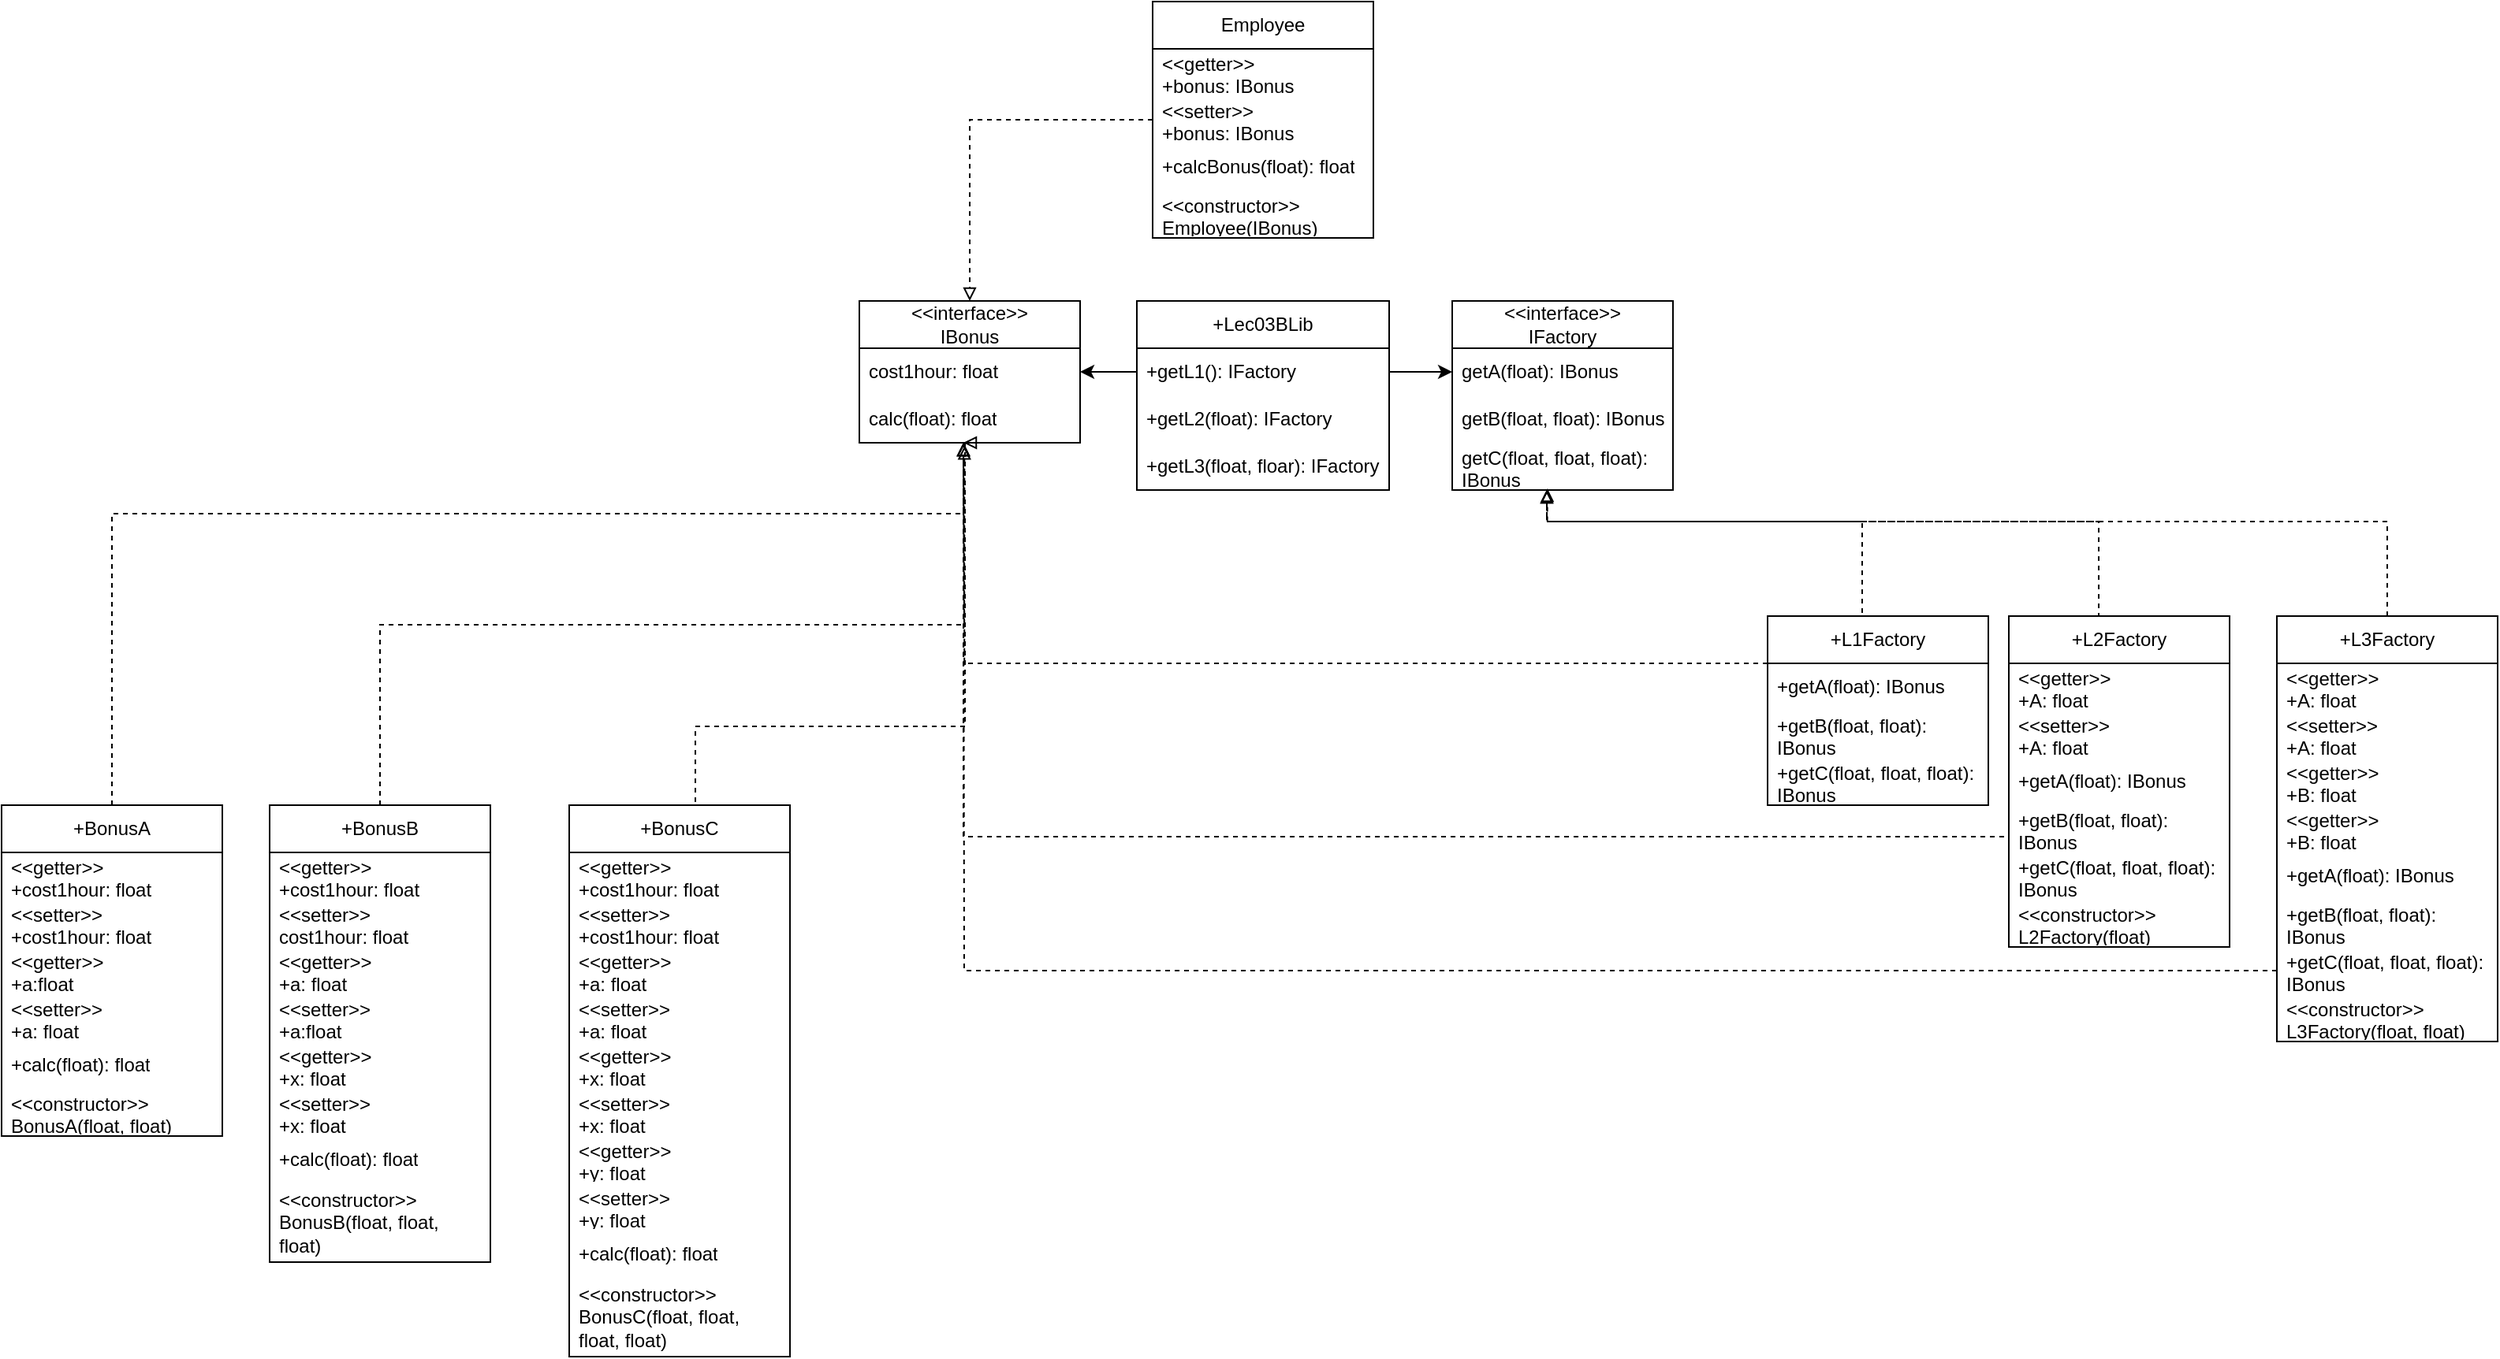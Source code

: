 <mxfile version="24.0.4" type="device">
  <diagram name="Страница — 1" id="-oSeMhTCia-Ojk3NSs4r">
    <mxGraphModel dx="2338" dy="982" grid="1" gridSize="10" guides="1" tooltips="1" connect="1" arrows="1" fold="1" page="1" pageScale="1" pageWidth="827" pageHeight="1169" math="0" shadow="0">
      <root>
        <mxCell id="0" />
        <mxCell id="1" parent="0" />
        <mxCell id="J9kihPEdFHZ93R9M1KcA-1" value="+Lec03BLib" style="swimlane;fontStyle=0;childLayout=stackLayout;horizontal=1;startSize=30;horizontalStack=0;resizeParent=1;resizeParentMax=0;resizeLast=0;collapsible=1;marginBottom=0;whiteSpace=wrap;html=1;" parent="1" vertex="1">
          <mxGeometry x="590" y="220" width="160" height="120" as="geometry" />
        </mxCell>
        <mxCell id="J9kihPEdFHZ93R9M1KcA-2" value="+getL1(): IFactory&amp;nbsp;" style="text;strokeColor=none;fillColor=none;align=left;verticalAlign=middle;spacingLeft=4;spacingRight=4;overflow=hidden;points=[[0,0.5],[1,0.5]];portConstraint=eastwest;rotatable=0;whiteSpace=wrap;html=1;" parent="J9kihPEdFHZ93R9M1KcA-1" vertex="1">
          <mxGeometry y="30" width="160" height="30" as="geometry" />
        </mxCell>
        <mxCell id="J9kihPEdFHZ93R9M1KcA-3" value="+getL2(float): IFactory" style="text;strokeColor=none;fillColor=none;align=left;verticalAlign=middle;spacingLeft=4;spacingRight=4;overflow=hidden;points=[[0,0.5],[1,0.5]];portConstraint=eastwest;rotatable=0;whiteSpace=wrap;html=1;" parent="J9kihPEdFHZ93R9M1KcA-1" vertex="1">
          <mxGeometry y="60" width="160" height="30" as="geometry" />
        </mxCell>
        <mxCell id="J9kihPEdFHZ93R9M1KcA-4" value="+getL3(float, floar): IFactory" style="text;strokeColor=none;fillColor=none;align=left;verticalAlign=middle;spacingLeft=4;spacingRight=4;overflow=hidden;points=[[0,0.5],[1,0.5]];portConstraint=eastwest;rotatable=0;whiteSpace=wrap;html=1;" parent="J9kihPEdFHZ93R9M1KcA-1" vertex="1">
          <mxGeometry y="90" width="160" height="30" as="geometry" />
        </mxCell>
        <mxCell id="J9kihPEdFHZ93R9M1KcA-5" value="+L1Factory" style="swimlane;fontStyle=0;childLayout=stackLayout;horizontal=1;startSize=30;horizontalStack=0;resizeParent=1;resizeParentMax=0;resizeLast=0;collapsible=1;marginBottom=0;whiteSpace=wrap;html=1;" parent="1" vertex="1">
          <mxGeometry x="990" y="420" width="140" height="120" as="geometry" />
        </mxCell>
        <mxCell id="J9kihPEdFHZ93R9M1KcA-6" value="+getA(float): IBonus&amp;nbsp;" style="text;strokeColor=none;fillColor=none;align=left;verticalAlign=middle;spacingLeft=4;spacingRight=4;overflow=hidden;points=[[0,0.5],[1,0.5]];portConstraint=eastwest;rotatable=0;whiteSpace=wrap;html=1;" parent="J9kihPEdFHZ93R9M1KcA-5" vertex="1">
          <mxGeometry y="30" width="140" height="30" as="geometry" />
        </mxCell>
        <mxCell id="J9kihPEdFHZ93R9M1KcA-7" value="+getB(float, float): IBonus" style="text;strokeColor=none;fillColor=none;align=left;verticalAlign=middle;spacingLeft=4;spacingRight=4;overflow=hidden;points=[[0,0.5],[1,0.5]];portConstraint=eastwest;rotatable=0;whiteSpace=wrap;html=1;" parent="J9kihPEdFHZ93R9M1KcA-5" vertex="1">
          <mxGeometry y="60" width="140" height="30" as="geometry" />
        </mxCell>
        <mxCell id="J9kihPEdFHZ93R9M1KcA-8" value="+getC(float, float, float): IBonus" style="text;strokeColor=none;fillColor=none;align=left;verticalAlign=middle;spacingLeft=4;spacingRight=4;overflow=hidden;points=[[0,0.5],[1,0.5]];portConstraint=eastwest;rotatable=0;whiteSpace=wrap;html=1;" parent="J9kihPEdFHZ93R9M1KcA-5" vertex="1">
          <mxGeometry y="90" width="140" height="30" as="geometry" />
        </mxCell>
        <mxCell id="vjHTlfv4QYHzRZHoKTjB-27" style="edgeStyle=orthogonalEdgeStyle;rounded=0;orthogonalLoop=1;jettySize=auto;html=1;exitX=0.5;exitY=0;exitDx=0;exitDy=0;endArrow=block;endFill=0;dashed=1;" parent="1" source="J9kihPEdFHZ93R9M1KcA-9" edge="1">
          <mxGeometry relative="1" as="geometry">
            <mxPoint x="850" y="340" as="targetPoint" />
            <Array as="points">
              <mxPoint x="1200" y="420" />
              <mxPoint x="1200" y="360" />
              <mxPoint x="850" y="360" />
            </Array>
          </mxGeometry>
        </mxCell>
        <mxCell id="J9kihPEdFHZ93R9M1KcA-9" value="+L2&lt;span style=&quot;background-color: initial;&quot;&gt;Factory&lt;/span&gt;" style="swimlane;fontStyle=0;childLayout=stackLayout;horizontal=1;startSize=30;horizontalStack=0;resizeParent=1;resizeParentMax=0;resizeLast=0;collapsible=1;marginBottom=0;whiteSpace=wrap;html=1;" parent="1" vertex="1">
          <mxGeometry x="1143" y="420" width="140" height="210" as="geometry" />
        </mxCell>
        <mxCell id="J9kihPEdFHZ93R9M1KcA-15" value="&lt;div&gt;&amp;lt;&amp;lt;getter&amp;gt;&amp;gt;&lt;/div&gt;+A: float" style="text;strokeColor=none;fillColor=none;align=left;verticalAlign=middle;spacingLeft=4;spacingRight=4;overflow=hidden;points=[[0,0.5],[1,0.5]];portConstraint=eastwest;rotatable=0;whiteSpace=wrap;html=1;" parent="J9kihPEdFHZ93R9M1KcA-9" vertex="1">
          <mxGeometry y="30" width="140" height="30" as="geometry" />
        </mxCell>
        <mxCell id="J9kihPEdFHZ93R9M1KcA-13" value="&lt;div&gt;&amp;lt;&amp;lt;setter&amp;gt;&amp;gt;&lt;/div&gt;+A: float" style="text;strokeColor=none;fillColor=none;align=left;verticalAlign=middle;spacingLeft=4;spacingRight=4;overflow=hidden;points=[[0,0.5],[1,0.5]];portConstraint=eastwest;rotatable=0;whiteSpace=wrap;html=1;" parent="J9kihPEdFHZ93R9M1KcA-9" vertex="1">
          <mxGeometry y="60" width="140" height="30" as="geometry" />
        </mxCell>
        <mxCell id="J9kihPEdFHZ93R9M1KcA-10" value="+getA(float): IBonus&amp;nbsp;" style="text;strokeColor=none;fillColor=none;align=left;verticalAlign=middle;spacingLeft=4;spacingRight=4;overflow=hidden;points=[[0,0.5],[1,0.5]];portConstraint=eastwest;rotatable=0;whiteSpace=wrap;html=1;" parent="J9kihPEdFHZ93R9M1KcA-9" vertex="1">
          <mxGeometry y="90" width="140" height="30" as="geometry" />
        </mxCell>
        <mxCell id="J9kihPEdFHZ93R9M1KcA-11" value="+getB(float, float): IBonus" style="text;strokeColor=none;fillColor=none;align=left;verticalAlign=middle;spacingLeft=4;spacingRight=4;overflow=hidden;points=[[0,0.5],[1,0.5]];portConstraint=eastwest;rotatable=0;whiteSpace=wrap;html=1;" parent="J9kihPEdFHZ93R9M1KcA-9" vertex="1">
          <mxGeometry y="120" width="140" height="30" as="geometry" />
        </mxCell>
        <mxCell id="2yJqFmKLZ82Omg7k09fb-30" style="edgeStyle=orthogonalEdgeStyle;rounded=0;orthogonalLoop=1;jettySize=auto;html=1;dashed=1;endArrow=block;endFill=0;" edge="1" parent="J9kihPEdFHZ93R9M1KcA-9">
          <mxGeometry relative="1" as="geometry">
            <mxPoint x="-663" y="-110" as="targetPoint" />
            <mxPoint x="-3" y="140" as="sourcePoint" />
            <Array as="points">
              <mxPoint x="-663" y="140" />
            </Array>
          </mxGeometry>
        </mxCell>
        <mxCell id="J9kihPEdFHZ93R9M1KcA-12" value="+getC(float, float, float): IBonus" style="text;strokeColor=none;fillColor=none;align=left;verticalAlign=middle;spacingLeft=4;spacingRight=4;overflow=hidden;points=[[0,0.5],[1,0.5]];portConstraint=eastwest;rotatable=0;whiteSpace=wrap;html=1;" parent="J9kihPEdFHZ93R9M1KcA-9" vertex="1">
          <mxGeometry y="150" width="140" height="30" as="geometry" />
        </mxCell>
        <mxCell id="J9kihPEdFHZ93R9M1KcA-14" value="&lt;div&gt;&amp;lt;&amp;lt;constructor&amp;gt;&amp;gt;&lt;/div&gt;L2Factory(float)" style="text;strokeColor=none;fillColor=none;align=left;verticalAlign=middle;spacingLeft=4;spacingRight=4;overflow=hidden;points=[[0,0.5],[1,0.5]];portConstraint=eastwest;rotatable=0;whiteSpace=wrap;html=1;" parent="J9kihPEdFHZ93R9M1KcA-9" vertex="1">
          <mxGeometry y="180" width="140" height="30" as="geometry" />
        </mxCell>
        <mxCell id="vjHTlfv4QYHzRZHoKTjB-28" style="edgeStyle=orthogonalEdgeStyle;rounded=0;orthogonalLoop=1;jettySize=auto;html=1;exitX=0.5;exitY=0;exitDx=0;exitDy=0;dashed=1;endArrow=block;endFill=0;" parent="1" source="J9kihPEdFHZ93R9M1KcA-16" edge="1">
          <mxGeometry relative="1" as="geometry">
            <mxPoint x="850" y="340" as="targetPoint" />
            <Array as="points">
              <mxPoint x="1383" y="360" />
              <mxPoint x="850" y="360" />
            </Array>
          </mxGeometry>
        </mxCell>
        <mxCell id="J9kihPEdFHZ93R9M1KcA-16" value="+L3&lt;span style=&quot;background-color: initial;&quot;&gt;Factory&lt;/span&gt;" style="swimlane;fontStyle=0;childLayout=stackLayout;horizontal=1;startSize=30;horizontalStack=0;resizeParent=1;resizeParentMax=0;resizeLast=0;collapsible=1;marginBottom=0;whiteSpace=wrap;html=1;" parent="1" vertex="1">
          <mxGeometry x="1313" y="420" width="140" height="270" as="geometry" />
        </mxCell>
        <mxCell id="J9kihPEdFHZ93R9M1KcA-17" value="&lt;div&gt;&amp;lt;&amp;lt;getter&amp;gt;&amp;gt;&lt;/div&gt;+A: float" style="text;strokeColor=none;fillColor=none;align=left;verticalAlign=middle;spacingLeft=4;spacingRight=4;overflow=hidden;points=[[0,0.5],[1,0.5]];portConstraint=eastwest;rotatable=0;whiteSpace=wrap;html=1;" parent="J9kihPEdFHZ93R9M1KcA-16" vertex="1">
          <mxGeometry y="30" width="140" height="30" as="geometry" />
        </mxCell>
        <mxCell id="J9kihPEdFHZ93R9M1KcA-18" value="&lt;div&gt;&amp;lt;&amp;lt;setter&amp;gt;&amp;gt;&lt;/div&gt;+A: float" style="text;strokeColor=none;fillColor=none;align=left;verticalAlign=middle;spacingLeft=4;spacingRight=4;overflow=hidden;points=[[0,0.5],[1,0.5]];portConstraint=eastwest;rotatable=0;whiteSpace=wrap;html=1;" parent="J9kihPEdFHZ93R9M1KcA-16" vertex="1">
          <mxGeometry y="60" width="140" height="30" as="geometry" />
        </mxCell>
        <mxCell id="J9kihPEdFHZ93R9M1KcA-23" value="&lt;div&gt;&amp;lt;&amp;lt;getter&amp;gt;&amp;gt;&lt;/div&gt;+B: float" style="text;strokeColor=none;fillColor=none;align=left;verticalAlign=middle;spacingLeft=4;spacingRight=4;overflow=hidden;points=[[0,0.5],[1,0.5]];portConstraint=eastwest;rotatable=0;whiteSpace=wrap;html=1;" parent="J9kihPEdFHZ93R9M1KcA-16" vertex="1">
          <mxGeometry y="90" width="140" height="30" as="geometry" />
        </mxCell>
        <mxCell id="J9kihPEdFHZ93R9M1KcA-24" value="&lt;div&gt;&amp;lt;&amp;lt;getter&amp;gt;&amp;gt;&lt;/div&gt;+B: float" style="text;strokeColor=none;fillColor=none;align=left;verticalAlign=middle;spacingLeft=4;spacingRight=4;overflow=hidden;points=[[0,0.5],[1,0.5]];portConstraint=eastwest;rotatable=0;whiteSpace=wrap;html=1;" parent="J9kihPEdFHZ93R9M1KcA-16" vertex="1">
          <mxGeometry y="120" width="140" height="30" as="geometry" />
        </mxCell>
        <mxCell id="J9kihPEdFHZ93R9M1KcA-19" value="+getA(float): IBonus&amp;nbsp;" style="text;strokeColor=none;fillColor=none;align=left;verticalAlign=middle;spacingLeft=4;spacingRight=4;overflow=hidden;points=[[0,0.5],[1,0.5]];portConstraint=eastwest;rotatable=0;whiteSpace=wrap;html=1;" parent="J9kihPEdFHZ93R9M1KcA-16" vertex="1">
          <mxGeometry y="150" width="140" height="30" as="geometry" />
        </mxCell>
        <mxCell id="J9kihPEdFHZ93R9M1KcA-20" value="+getB(float, float): IBonus" style="text;strokeColor=none;fillColor=none;align=left;verticalAlign=middle;spacingLeft=4;spacingRight=4;overflow=hidden;points=[[0,0.5],[1,0.5]];portConstraint=eastwest;rotatable=0;whiteSpace=wrap;html=1;" parent="J9kihPEdFHZ93R9M1KcA-16" vertex="1">
          <mxGeometry y="180" width="140" height="30" as="geometry" />
        </mxCell>
        <mxCell id="2yJqFmKLZ82Omg7k09fb-31" style="edgeStyle=orthogonalEdgeStyle;rounded=0;orthogonalLoop=1;jettySize=auto;html=1;exitX=0;exitY=0.5;exitDx=0;exitDy=0;dashed=1;endArrow=block;endFill=0;" edge="1" parent="J9kihPEdFHZ93R9M1KcA-16" source="J9kihPEdFHZ93R9M1KcA-21">
          <mxGeometry relative="1" as="geometry">
            <mxPoint x="-833" y="-110" as="targetPoint" />
          </mxGeometry>
        </mxCell>
        <mxCell id="J9kihPEdFHZ93R9M1KcA-21" value="+getC(float, float, float): IBonus" style="text;strokeColor=none;fillColor=none;align=left;verticalAlign=middle;spacingLeft=4;spacingRight=4;overflow=hidden;points=[[0,0.5],[1,0.5]];portConstraint=eastwest;rotatable=0;whiteSpace=wrap;html=1;" parent="J9kihPEdFHZ93R9M1KcA-16" vertex="1">
          <mxGeometry y="210" width="140" height="30" as="geometry" />
        </mxCell>
        <mxCell id="J9kihPEdFHZ93R9M1KcA-22" value="&lt;div&gt;&amp;lt;&amp;lt;constructor&amp;gt;&amp;gt;&lt;/div&gt;L3Factory(float, float)" style="text;strokeColor=none;fillColor=none;align=left;verticalAlign=middle;spacingLeft=4;spacingRight=4;overflow=hidden;points=[[0,0.5],[1,0.5]];portConstraint=eastwest;rotatable=0;whiteSpace=wrap;html=1;" parent="J9kihPEdFHZ93R9M1KcA-16" vertex="1">
          <mxGeometry y="240" width="140" height="30" as="geometry" />
        </mxCell>
        <mxCell id="J9kihPEdFHZ93R9M1KcA-27" value="+BonusA" style="swimlane;fontStyle=0;childLayout=stackLayout;horizontal=1;startSize=30;horizontalStack=0;resizeParent=1;resizeParentMax=0;resizeLast=0;collapsible=1;marginBottom=0;whiteSpace=wrap;html=1;" parent="1" vertex="1">
          <mxGeometry x="-130" y="540" width="140" height="210" as="geometry" />
        </mxCell>
        <mxCell id="J9kihPEdFHZ93R9M1KcA-28" value="&amp;lt;&amp;lt;getter&amp;gt;&amp;gt;&amp;nbsp;&lt;div&gt;+cost1hour: float&lt;/div&gt;" style="text;strokeColor=none;fillColor=none;align=left;verticalAlign=middle;spacingLeft=4;spacingRight=4;overflow=hidden;points=[[0,0.5],[1,0.5]];portConstraint=eastwest;rotatable=0;whiteSpace=wrap;html=1;" parent="J9kihPEdFHZ93R9M1KcA-27" vertex="1">
          <mxGeometry y="30" width="140" height="30" as="geometry" />
        </mxCell>
        <mxCell id="J9kihPEdFHZ93R9M1KcA-31" value="&amp;lt;&amp;lt;setter&amp;gt;&amp;gt;&amp;nbsp;&lt;div&gt;+cost1hour: float&lt;/div&gt;" style="text;strokeColor=none;fillColor=none;align=left;verticalAlign=middle;spacingLeft=4;spacingRight=4;overflow=hidden;points=[[0,0.5],[1,0.5]];portConstraint=eastwest;rotatable=0;whiteSpace=wrap;html=1;" parent="J9kihPEdFHZ93R9M1KcA-27" vertex="1">
          <mxGeometry y="60" width="140" height="30" as="geometry" />
        </mxCell>
        <mxCell id="J9kihPEdFHZ93R9M1KcA-32" value="&amp;lt;&amp;lt;getter&amp;gt;&amp;gt;&amp;nbsp;&lt;div&gt;+a:float&lt;/div&gt;" style="text;strokeColor=none;fillColor=none;align=left;verticalAlign=middle;spacingLeft=4;spacingRight=4;overflow=hidden;points=[[0,0.5],[1,0.5]];portConstraint=eastwest;rotatable=0;whiteSpace=wrap;html=1;" parent="J9kihPEdFHZ93R9M1KcA-27" vertex="1">
          <mxGeometry y="90" width="140" height="30" as="geometry" />
        </mxCell>
        <mxCell id="J9kihPEdFHZ93R9M1KcA-33" value="&amp;lt;&amp;lt;setter&amp;gt;&amp;gt;&lt;div&gt;&lt;span style=&quot;background-color: initial;&quot;&gt;+a: float&lt;/span&gt;&lt;/div&gt;" style="text;strokeColor=none;fillColor=none;align=left;verticalAlign=middle;spacingLeft=4;spacingRight=4;overflow=hidden;points=[[0,0.5],[1,0.5]];portConstraint=eastwest;rotatable=0;whiteSpace=wrap;html=1;" parent="J9kihPEdFHZ93R9M1KcA-27" vertex="1">
          <mxGeometry y="120" width="140" height="30" as="geometry" />
        </mxCell>
        <mxCell id="J9kihPEdFHZ93R9M1KcA-29" value="+calc(float): float" style="text;strokeColor=none;fillColor=none;align=left;verticalAlign=middle;spacingLeft=4;spacingRight=4;overflow=hidden;points=[[0,0.5],[1,0.5]];portConstraint=eastwest;rotatable=0;whiteSpace=wrap;html=1;" parent="J9kihPEdFHZ93R9M1KcA-27" vertex="1">
          <mxGeometry y="150" width="140" height="30" as="geometry" />
        </mxCell>
        <mxCell id="J9kihPEdFHZ93R9M1KcA-30" value="&amp;lt;&amp;lt;constructor&amp;gt;&amp;gt;&amp;nbsp;&lt;div&gt;BonusA(float, float)&lt;/div&gt;" style="text;strokeColor=none;fillColor=none;align=left;verticalAlign=middle;spacingLeft=4;spacingRight=4;overflow=hidden;points=[[0,0.5],[1,0.5]];portConstraint=eastwest;rotatable=0;whiteSpace=wrap;html=1;" parent="J9kihPEdFHZ93R9M1KcA-27" vertex="1">
          <mxGeometry y="180" width="140" height="30" as="geometry" />
        </mxCell>
        <mxCell id="vjHTlfv4QYHzRZHoKTjB-35" style="edgeStyle=orthogonalEdgeStyle;rounded=0;orthogonalLoop=1;jettySize=auto;html=1;exitX=0.5;exitY=0;exitDx=0;exitDy=0;dashed=1;endArrow=block;endFill=0;" parent="1" source="3-VHo_Ouf-uklW-Cq7Ck-1" edge="1">
          <mxGeometry relative="1" as="geometry">
            <mxPoint x="480" y="310.0" as="targetPoint" />
          </mxGeometry>
        </mxCell>
        <mxCell id="3-VHo_Ouf-uklW-Cq7Ck-1" value="+BonusB" style="swimlane;fontStyle=0;childLayout=stackLayout;horizontal=1;startSize=30;horizontalStack=0;resizeParent=1;resizeParentMax=0;resizeLast=0;collapsible=1;marginBottom=0;whiteSpace=wrap;html=1;" parent="1" vertex="1">
          <mxGeometry x="40" y="540" width="140" height="290" as="geometry" />
        </mxCell>
        <mxCell id="3-VHo_Ouf-uklW-Cq7Ck-2" value="&amp;lt;&amp;lt;getter&amp;gt;&amp;gt;&amp;nbsp;&lt;div&gt;+cost1hour: float&lt;/div&gt;" style="text;strokeColor=none;fillColor=none;align=left;verticalAlign=middle;spacingLeft=4;spacingRight=4;overflow=hidden;points=[[0,0.5],[1,0.5]];portConstraint=eastwest;rotatable=0;whiteSpace=wrap;html=1;" parent="3-VHo_Ouf-uklW-Cq7Ck-1" vertex="1">
          <mxGeometry y="30" width="140" height="30" as="geometry" />
        </mxCell>
        <mxCell id="3-VHo_Ouf-uklW-Cq7Ck-3" value="&amp;lt;&amp;lt;setter&amp;gt;&amp;gt;&amp;nbsp;&lt;div&gt;cost1hour: float&lt;/div&gt;" style="text;strokeColor=none;fillColor=none;align=left;verticalAlign=middle;spacingLeft=4;spacingRight=4;overflow=hidden;points=[[0,0.5],[1,0.5]];portConstraint=eastwest;rotatable=0;whiteSpace=wrap;html=1;" parent="3-VHo_Ouf-uklW-Cq7Ck-1" vertex="1">
          <mxGeometry y="60" width="140" height="30" as="geometry" />
        </mxCell>
        <mxCell id="3-VHo_Ouf-uklW-Cq7Ck-4" value="&amp;lt;&amp;lt;getter&amp;gt;&amp;gt;&amp;nbsp;&lt;div&gt;+a: float&lt;/div&gt;" style="text;strokeColor=none;fillColor=none;align=left;verticalAlign=middle;spacingLeft=4;spacingRight=4;overflow=hidden;points=[[0,0.5],[1,0.5]];portConstraint=eastwest;rotatable=0;whiteSpace=wrap;html=1;" parent="3-VHo_Ouf-uklW-Cq7Ck-1" vertex="1">
          <mxGeometry y="90" width="140" height="30" as="geometry" />
        </mxCell>
        <mxCell id="3-VHo_Ouf-uklW-Cq7Ck-5" value="&amp;lt;&amp;lt;setter&amp;gt;&amp;gt;&amp;nbsp;&lt;div&gt;+a:float&lt;/div&gt;" style="text;strokeColor=none;fillColor=none;align=left;verticalAlign=middle;spacingLeft=4;spacingRight=4;overflow=hidden;points=[[0,0.5],[1,0.5]];portConstraint=eastwest;rotatable=0;whiteSpace=wrap;html=1;" parent="3-VHo_Ouf-uklW-Cq7Ck-1" vertex="1">
          <mxGeometry y="120" width="140" height="30" as="geometry" />
        </mxCell>
        <mxCell id="3-VHo_Ouf-uklW-Cq7Ck-8" value="&amp;lt;&amp;lt;getter&amp;gt;&amp;gt;&amp;nbsp;&lt;div&gt;+x: float&lt;/div&gt;" style="text;strokeColor=none;fillColor=none;align=left;verticalAlign=middle;spacingLeft=4;spacingRight=4;overflow=hidden;points=[[0,0.5],[1,0.5]];portConstraint=eastwest;rotatable=0;whiteSpace=wrap;html=1;" parent="3-VHo_Ouf-uklW-Cq7Ck-1" vertex="1">
          <mxGeometry y="150" width="140" height="30" as="geometry" />
        </mxCell>
        <mxCell id="3-VHo_Ouf-uklW-Cq7Ck-9" value="&amp;lt;&amp;lt;setter&amp;gt;&amp;gt;&amp;nbsp;&lt;div&gt;+x: float&lt;/div&gt;" style="text;strokeColor=none;fillColor=none;align=left;verticalAlign=middle;spacingLeft=4;spacingRight=4;overflow=hidden;points=[[0,0.5],[1,0.5]];portConstraint=eastwest;rotatable=0;whiteSpace=wrap;html=1;" parent="3-VHo_Ouf-uklW-Cq7Ck-1" vertex="1">
          <mxGeometry y="180" width="140" height="30" as="geometry" />
        </mxCell>
        <mxCell id="3-VHo_Ouf-uklW-Cq7Ck-6" value="+calc(float): float" style="text;strokeColor=none;fillColor=none;align=left;verticalAlign=middle;spacingLeft=4;spacingRight=4;overflow=hidden;points=[[0,0.5],[1,0.5]];portConstraint=eastwest;rotatable=0;whiteSpace=wrap;html=1;" parent="3-VHo_Ouf-uklW-Cq7Ck-1" vertex="1">
          <mxGeometry y="210" width="140" height="30" as="geometry" />
        </mxCell>
        <mxCell id="3-VHo_Ouf-uklW-Cq7Ck-7" value="&amp;lt;&amp;lt;constructor&amp;gt;&amp;gt;&amp;nbsp;&lt;div&gt;BonusB(float, float, float)&lt;/div&gt;" style="text;strokeColor=none;fillColor=none;align=left;verticalAlign=middle;spacingLeft=4;spacingRight=4;overflow=hidden;points=[[0,0.5],[1,0.5]];portConstraint=eastwest;rotatable=0;whiteSpace=wrap;html=1;" parent="3-VHo_Ouf-uklW-Cq7Ck-1" vertex="1">
          <mxGeometry y="240" width="140" height="50" as="geometry" />
        </mxCell>
        <mxCell id="vjHTlfv4QYHzRZHoKTjB-36" style="edgeStyle=orthogonalEdgeStyle;rounded=0;orthogonalLoop=1;jettySize=auto;html=1;exitX=0.5;exitY=0;exitDx=0;exitDy=0;dashed=1;endArrow=block;endFill=0;" parent="1" source="3-VHo_Ouf-uklW-Cq7Ck-10" edge="1">
          <mxGeometry relative="1" as="geometry">
            <mxPoint x="480" y="310.0" as="targetPoint" />
            <Array as="points">
              <mxPoint x="310" y="540" />
              <mxPoint x="310" y="490" />
              <mxPoint x="481" y="490" />
              <mxPoint x="481" y="310" />
            </Array>
          </mxGeometry>
        </mxCell>
        <mxCell id="3-VHo_Ouf-uklW-Cq7Ck-10" value="+BonusC" style="swimlane;fontStyle=0;childLayout=stackLayout;horizontal=1;startSize=30;horizontalStack=0;resizeParent=1;resizeParentMax=0;resizeLast=0;collapsible=1;marginBottom=0;whiteSpace=wrap;html=1;" parent="1" vertex="1">
          <mxGeometry x="230" y="540" width="140" height="350" as="geometry" />
        </mxCell>
        <mxCell id="3-VHo_Ouf-uklW-Cq7Ck-11" value="&amp;lt;&amp;lt;getter&amp;gt;&amp;gt;&amp;nbsp;&lt;div&gt;+cost1hour: float&lt;/div&gt;" style="text;strokeColor=none;fillColor=none;align=left;verticalAlign=middle;spacingLeft=4;spacingRight=4;overflow=hidden;points=[[0,0.5],[1,0.5]];portConstraint=eastwest;rotatable=0;whiteSpace=wrap;html=1;" parent="3-VHo_Ouf-uklW-Cq7Ck-10" vertex="1">
          <mxGeometry y="30" width="140" height="30" as="geometry" />
        </mxCell>
        <mxCell id="3-VHo_Ouf-uklW-Cq7Ck-12" value="&amp;lt;&amp;lt;setter&amp;gt;&amp;gt;&amp;nbsp;&lt;div&gt;+cost1hour: float&lt;/div&gt;" style="text;strokeColor=none;fillColor=none;align=left;verticalAlign=middle;spacingLeft=4;spacingRight=4;overflow=hidden;points=[[0,0.5],[1,0.5]];portConstraint=eastwest;rotatable=0;whiteSpace=wrap;html=1;" parent="3-VHo_Ouf-uklW-Cq7Ck-10" vertex="1">
          <mxGeometry y="60" width="140" height="30" as="geometry" />
        </mxCell>
        <mxCell id="3-VHo_Ouf-uklW-Cq7Ck-13" value="&amp;lt;&amp;lt;getter&amp;gt;&amp;gt;&amp;nbsp;&lt;div&gt;+a: float&lt;/div&gt;" style="text;strokeColor=none;fillColor=none;align=left;verticalAlign=middle;spacingLeft=4;spacingRight=4;overflow=hidden;points=[[0,0.5],[1,0.5]];portConstraint=eastwest;rotatable=0;whiteSpace=wrap;html=1;" parent="3-VHo_Ouf-uklW-Cq7Ck-10" vertex="1">
          <mxGeometry y="90" width="140" height="30" as="geometry" />
        </mxCell>
        <mxCell id="3-VHo_Ouf-uklW-Cq7Ck-14" value="&amp;lt;&amp;lt;setter&amp;gt;&amp;gt;&amp;nbsp;&lt;div&gt;+a: float&lt;/div&gt;" style="text;strokeColor=none;fillColor=none;align=left;verticalAlign=middle;spacingLeft=4;spacingRight=4;overflow=hidden;points=[[0,0.5],[1,0.5]];portConstraint=eastwest;rotatable=0;whiteSpace=wrap;html=1;" parent="3-VHo_Ouf-uklW-Cq7Ck-10" vertex="1">
          <mxGeometry y="120" width="140" height="30" as="geometry" />
        </mxCell>
        <mxCell id="3-VHo_Ouf-uklW-Cq7Ck-15" value="&amp;lt;&amp;lt;getter&amp;gt;&amp;gt;&amp;nbsp;&lt;div&gt;+x: float&lt;/div&gt;" style="text;strokeColor=none;fillColor=none;align=left;verticalAlign=middle;spacingLeft=4;spacingRight=4;overflow=hidden;points=[[0,0.5],[1,0.5]];portConstraint=eastwest;rotatable=0;whiteSpace=wrap;html=1;" parent="3-VHo_Ouf-uklW-Cq7Ck-10" vertex="1">
          <mxGeometry y="150" width="140" height="30" as="geometry" />
        </mxCell>
        <mxCell id="3-VHo_Ouf-uklW-Cq7Ck-16" value="&amp;lt;&amp;lt;setter&amp;gt;&amp;gt;&amp;nbsp;&lt;div&gt;+x: float&lt;/div&gt;" style="text;strokeColor=none;fillColor=none;align=left;verticalAlign=middle;spacingLeft=4;spacingRight=4;overflow=hidden;points=[[0,0.5],[1,0.5]];portConstraint=eastwest;rotatable=0;whiteSpace=wrap;html=1;" parent="3-VHo_Ouf-uklW-Cq7Ck-10" vertex="1">
          <mxGeometry y="180" width="140" height="30" as="geometry" />
        </mxCell>
        <mxCell id="3-VHo_Ouf-uklW-Cq7Ck-19" value="&amp;lt;&amp;lt;getter&amp;gt;&amp;gt;&amp;nbsp;&lt;div&gt;+y: float&lt;/div&gt;" style="text;strokeColor=none;fillColor=none;align=left;verticalAlign=middle;spacingLeft=4;spacingRight=4;overflow=hidden;points=[[0,0.5],[1,0.5]];portConstraint=eastwest;rotatable=0;whiteSpace=wrap;html=1;" parent="3-VHo_Ouf-uklW-Cq7Ck-10" vertex="1">
          <mxGeometry y="210" width="140" height="30" as="geometry" />
        </mxCell>
        <mxCell id="3-VHo_Ouf-uklW-Cq7Ck-20" value="&amp;lt;&amp;lt;setter&amp;gt;&amp;gt;&amp;nbsp;&lt;div&gt;+y: float&lt;/div&gt;" style="text;strokeColor=none;fillColor=none;align=left;verticalAlign=middle;spacingLeft=4;spacingRight=4;overflow=hidden;points=[[0,0.5],[1,0.5]];portConstraint=eastwest;rotatable=0;whiteSpace=wrap;html=1;" parent="3-VHo_Ouf-uklW-Cq7Ck-10" vertex="1">
          <mxGeometry y="240" width="140" height="30" as="geometry" />
        </mxCell>
        <mxCell id="3-VHo_Ouf-uklW-Cq7Ck-17" value="+calc(float): float" style="text;strokeColor=none;fillColor=none;align=left;verticalAlign=middle;spacingLeft=4;spacingRight=4;overflow=hidden;points=[[0,0.5],[1,0.5]];portConstraint=eastwest;rotatable=0;whiteSpace=wrap;html=1;" parent="3-VHo_Ouf-uklW-Cq7Ck-10" vertex="1">
          <mxGeometry y="270" width="140" height="30" as="geometry" />
        </mxCell>
        <mxCell id="3-VHo_Ouf-uklW-Cq7Ck-18" value="&amp;lt;&amp;lt;constructor&amp;gt;&amp;gt;&amp;nbsp;&lt;div&gt;BonusC(float, float, float, float&lt;span style=&quot;background-color: initial;&quot;&gt;)&lt;/span&gt;&lt;/div&gt;" style="text;strokeColor=none;fillColor=none;align=left;verticalAlign=middle;spacingLeft=4;spacingRight=4;overflow=hidden;points=[[0,0.5],[1,0.5]];portConstraint=eastwest;rotatable=0;whiteSpace=wrap;html=1;" parent="3-VHo_Ouf-uklW-Cq7Ck-10" vertex="1">
          <mxGeometry y="300" width="140" height="50" as="geometry" />
        </mxCell>
        <mxCell id="vjHTlfv4QYHzRZHoKTjB-1" value="&amp;lt;&amp;lt;interface&amp;gt;&amp;gt;&lt;div&gt;IBonus&lt;/div&gt;" style="swimlane;fontStyle=0;childLayout=stackLayout;horizontal=1;startSize=30;horizontalStack=0;resizeParent=1;resizeParentMax=0;resizeLast=0;collapsible=1;marginBottom=0;whiteSpace=wrap;html=1;" parent="1" vertex="1">
          <mxGeometry x="414" y="220" width="140" height="90" as="geometry" />
        </mxCell>
        <mxCell id="vjHTlfv4QYHzRZHoKTjB-2" value="cost1hour: float" style="text;strokeColor=none;fillColor=none;align=left;verticalAlign=middle;spacingLeft=4;spacingRight=4;overflow=hidden;points=[[0,0.5],[1,0.5]];portConstraint=eastwest;rotatable=0;whiteSpace=wrap;html=1;" parent="vjHTlfv4QYHzRZHoKTjB-1" vertex="1">
          <mxGeometry y="30" width="140" height="30" as="geometry" />
        </mxCell>
        <mxCell id="vjHTlfv4QYHzRZHoKTjB-3" value="calc(float): float" style="text;strokeColor=none;fillColor=none;align=left;verticalAlign=middle;spacingLeft=4;spacingRight=4;overflow=hidden;points=[[0,0.5],[1,0.5]];portConstraint=eastwest;rotatable=0;whiteSpace=wrap;html=1;" parent="vjHTlfv4QYHzRZHoKTjB-1" vertex="1">
          <mxGeometry y="60" width="140" height="30" as="geometry" />
        </mxCell>
        <mxCell id="vjHTlfv4QYHzRZHoKTjB-5" value="&amp;lt;&amp;lt;interface&amp;gt;&amp;gt;&lt;div&gt;IFactory&lt;/div&gt;" style="swimlane;fontStyle=0;childLayout=stackLayout;horizontal=1;startSize=30;horizontalStack=0;resizeParent=1;resizeParentMax=0;resizeLast=0;collapsible=1;marginBottom=0;whiteSpace=wrap;html=1;" parent="1" vertex="1">
          <mxGeometry x="790" y="220" width="140" height="120" as="geometry" />
        </mxCell>
        <mxCell id="vjHTlfv4QYHzRZHoKTjB-6" value="getA(float): IBonus" style="text;strokeColor=none;fillColor=none;align=left;verticalAlign=middle;spacingLeft=4;spacingRight=4;overflow=hidden;points=[[0,0.5],[1,0.5]];portConstraint=eastwest;rotatable=0;whiteSpace=wrap;html=1;" parent="vjHTlfv4QYHzRZHoKTjB-5" vertex="1">
          <mxGeometry y="30" width="140" height="30" as="geometry" />
        </mxCell>
        <mxCell id="vjHTlfv4QYHzRZHoKTjB-7" value="getB(float, float): IBonus" style="text;strokeColor=none;fillColor=none;align=left;verticalAlign=middle;spacingLeft=4;spacingRight=4;overflow=hidden;points=[[0,0.5],[1,0.5]];portConstraint=eastwest;rotatable=0;whiteSpace=wrap;html=1;" parent="vjHTlfv4QYHzRZHoKTjB-5" vertex="1">
          <mxGeometry y="60" width="140" height="30" as="geometry" />
        </mxCell>
        <mxCell id="vjHTlfv4QYHzRZHoKTjB-8" value="getC(float, float, float): IBonus" style="text;strokeColor=none;fillColor=none;align=left;verticalAlign=middle;spacingLeft=4;spacingRight=4;overflow=hidden;points=[[0,0.5],[1,0.5]];portConstraint=eastwest;rotatable=0;whiteSpace=wrap;html=1;" parent="vjHTlfv4QYHzRZHoKTjB-5" vertex="1">
          <mxGeometry y="90" width="140" height="30" as="geometry" />
        </mxCell>
        <mxCell id="vjHTlfv4QYHzRZHoKTjB-13" style="edgeStyle=orthogonalEdgeStyle;rounded=0;orthogonalLoop=1;jettySize=auto;html=1;exitX=0;exitY=0.5;exitDx=0;exitDy=0;entryX=1;entryY=0.5;entryDx=0;entryDy=0;" parent="1" source="J9kihPEdFHZ93R9M1KcA-2" target="vjHTlfv4QYHzRZHoKTjB-2" edge="1">
          <mxGeometry relative="1" as="geometry" />
        </mxCell>
        <mxCell id="vjHTlfv4QYHzRZHoKTjB-14" style="edgeStyle=orthogonalEdgeStyle;rounded=0;orthogonalLoop=1;jettySize=auto;html=1;exitX=1;exitY=0.5;exitDx=0;exitDy=0;entryX=0;entryY=0.5;entryDx=0;entryDy=0;" parent="1" source="J9kihPEdFHZ93R9M1KcA-2" target="vjHTlfv4QYHzRZHoKTjB-6" edge="1">
          <mxGeometry relative="1" as="geometry" />
        </mxCell>
        <mxCell id="vjHTlfv4QYHzRZHoKTjB-26" style="edgeStyle=orthogonalEdgeStyle;rounded=0;orthogonalLoop=1;jettySize=auto;html=1;exitX=0.5;exitY=0;exitDx=0;exitDy=0;entryX=0.431;entryY=0.967;entryDx=0;entryDy=0;entryPerimeter=0;endArrow=block;endFill=0;dashed=1;" parent="1" source="J9kihPEdFHZ93R9M1KcA-5" target="vjHTlfv4QYHzRZHoKTjB-8" edge="1">
          <mxGeometry relative="1" as="geometry">
            <Array as="points">
              <mxPoint x="1050" y="420" />
              <mxPoint x="1050" y="360" />
              <mxPoint x="850" y="360" />
            </Array>
          </mxGeometry>
        </mxCell>
        <mxCell id="vjHTlfv4QYHzRZHoKTjB-29" style="edgeStyle=orthogonalEdgeStyle;rounded=0;orthogonalLoop=1;jettySize=auto;html=1;exitX=0.5;exitY=0;exitDx=0;exitDy=0;dashed=1;endArrow=block;endFill=0;" parent="1" source="J9kihPEdFHZ93R9M1KcA-27" edge="1">
          <mxGeometry relative="1" as="geometry">
            <mxPoint x="480" y="310" as="targetPoint" />
            <Array as="points">
              <mxPoint x="180" y="355" />
              <mxPoint x="480" y="355" />
              <mxPoint x="480" y="310" />
            </Array>
          </mxGeometry>
        </mxCell>
        <mxCell id="2yJqFmKLZ82Omg7k09fb-29" style="edgeStyle=orthogonalEdgeStyle;rounded=0;orthogonalLoop=1;jettySize=auto;html=1;entryX=0.476;entryY=1.072;entryDx=0;entryDy=0;entryPerimeter=0;dashed=1;endArrow=block;endFill=0;" edge="1" parent="1" source="J9kihPEdFHZ93R9M1KcA-6" target="vjHTlfv4QYHzRZHoKTjB-3">
          <mxGeometry relative="1" as="geometry">
            <Array as="points">
              <mxPoint x="481" y="450" />
            </Array>
          </mxGeometry>
        </mxCell>
        <mxCell id="2yJqFmKLZ82Omg7k09fb-32" value="Employee" style="swimlane;fontStyle=0;childLayout=stackLayout;horizontal=1;startSize=30;horizontalStack=0;resizeParent=1;resizeParentMax=0;resizeLast=0;collapsible=1;marginBottom=0;whiteSpace=wrap;html=1;" vertex="1" parent="1">
          <mxGeometry x="600" y="30" width="140" height="150" as="geometry" />
        </mxCell>
        <mxCell id="2yJqFmKLZ82Omg7k09fb-33" value="&amp;lt;&amp;lt;getter&amp;gt;&amp;gt;&lt;div&gt;+bonus: IBonus&lt;/div&gt;" style="text;strokeColor=none;fillColor=none;align=left;verticalAlign=middle;spacingLeft=4;spacingRight=4;overflow=hidden;points=[[0,0.5],[1,0.5]];portConstraint=eastwest;rotatable=0;whiteSpace=wrap;html=1;" vertex="1" parent="2yJqFmKLZ82Omg7k09fb-32">
          <mxGeometry y="30" width="140" height="30" as="geometry" />
        </mxCell>
        <mxCell id="2yJqFmKLZ82Omg7k09fb-36" value="&amp;lt;&amp;lt;setter&amp;gt;&amp;gt;&lt;div&gt;+bonus: IBonus&lt;/div&gt;" style="text;strokeColor=none;fillColor=none;align=left;verticalAlign=middle;spacingLeft=4;spacingRight=4;overflow=hidden;points=[[0,0.5],[1,0.5]];portConstraint=eastwest;rotatable=0;whiteSpace=wrap;html=1;" vertex="1" parent="2yJqFmKLZ82Omg7k09fb-32">
          <mxGeometry y="60" width="140" height="30" as="geometry" />
        </mxCell>
        <mxCell id="2yJqFmKLZ82Omg7k09fb-34" value="+calcBonus(float): float" style="text;strokeColor=none;fillColor=none;align=left;verticalAlign=middle;spacingLeft=4;spacingRight=4;overflow=hidden;points=[[0,0.5],[1,0.5]];portConstraint=eastwest;rotatable=0;whiteSpace=wrap;html=1;" vertex="1" parent="2yJqFmKLZ82Omg7k09fb-32">
          <mxGeometry y="90" width="140" height="30" as="geometry" />
        </mxCell>
        <mxCell id="2yJqFmKLZ82Omg7k09fb-35" value="&amp;lt;&amp;lt;constructor&amp;gt;&amp;gt;&lt;div&gt;Employee(IBonus)&lt;/div&gt;" style="text;strokeColor=none;fillColor=none;align=left;verticalAlign=middle;spacingLeft=4;spacingRight=4;overflow=hidden;points=[[0,0.5],[1,0.5]];portConstraint=eastwest;rotatable=0;whiteSpace=wrap;html=1;" vertex="1" parent="2yJqFmKLZ82Omg7k09fb-32">
          <mxGeometry y="120" width="140" height="30" as="geometry" />
        </mxCell>
        <mxCell id="2yJqFmKLZ82Omg7k09fb-37" style="edgeStyle=orthogonalEdgeStyle;rounded=0;orthogonalLoop=1;jettySize=auto;html=1;exitX=0;exitY=0.5;exitDx=0;exitDy=0;entryX=0.5;entryY=0;entryDx=0;entryDy=0;endArrow=block;endFill=0;dashed=1;" edge="1" parent="1" source="2yJqFmKLZ82Omg7k09fb-36" target="vjHTlfv4QYHzRZHoKTjB-1">
          <mxGeometry relative="1" as="geometry" />
        </mxCell>
      </root>
    </mxGraphModel>
  </diagram>
</mxfile>
